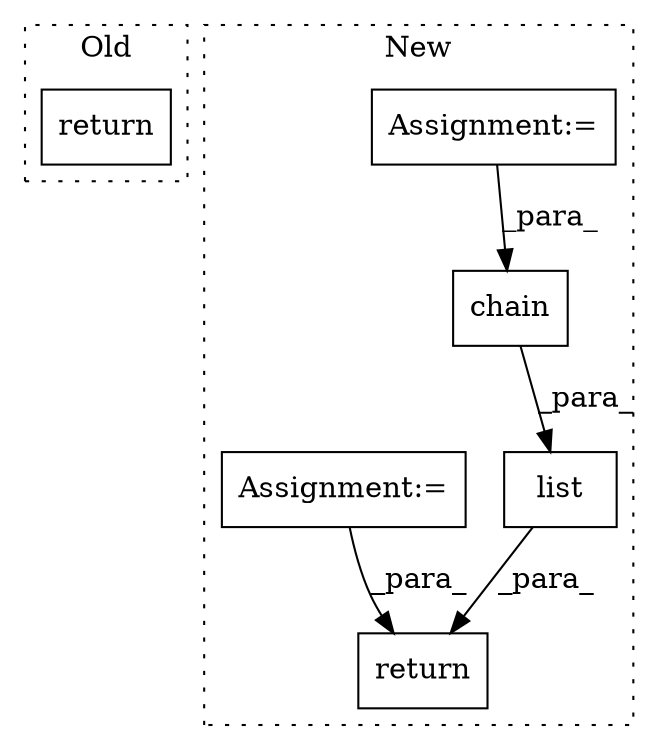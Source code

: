 digraph G {
subgraph cluster0 {
1 [label="return" a="41" s="7687" l="7" shape="box"];
label = "Old";
style="dotted";
}
subgraph cluster1 {
2 [label="chain" a="32" s="8606,8626" l="6,1" shape="box"];
3 [label="return" a="41" s="8695" l="12" shape="box"];
4 [label="Assignment:=" a="7" s="8326" l="32" shape="box"];
5 [label="Assignment:=" a="7" s="8537" l="1" shape="box"];
6 [label="list" a="32" s="8591,8627" l="5,1" shape="box"];
label = "New";
style="dotted";
}
2 -> 6 [label="_para_"];
4 -> 2 [label="_para_"];
5 -> 3 [label="_para_"];
6 -> 3 [label="_para_"];
}